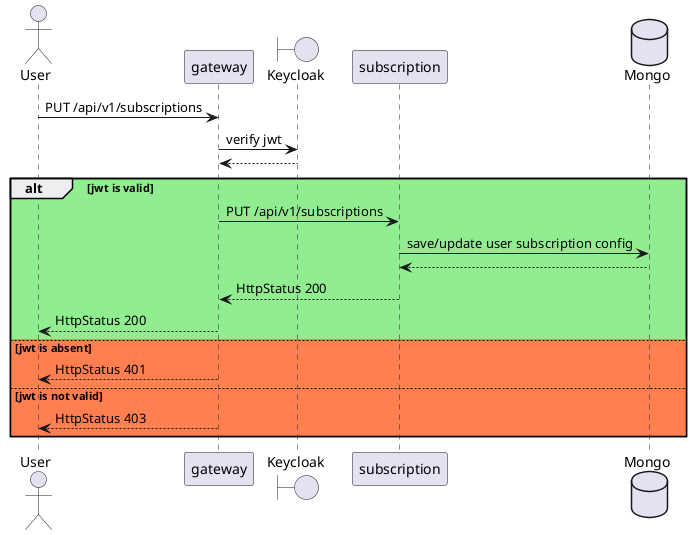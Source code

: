 @startuml

actor "User" as user
participant "gateway" as gw
boundary "Keycloak" as kk
participant "subscription" as sub
database "Mongo" as mongo

user -> gw: PUT /api/v1/subscriptions
gw -> kk: verify jwt
kk --> gw
alt #lightgreen jwt is valid
    gw -> sub: PUT /api/v1/subscriptions
    sub -> mongo: save/update user subscription config
    mongo --> sub
    sub --> gw: HttpStatus 200
    gw --> user: HttpStatus 200
else #coral jwt is absent
    gw --> user: HttpStatus 401
else #coral jwt is not valid
    gw --> user: HttpStatus 403
end

@enduml
